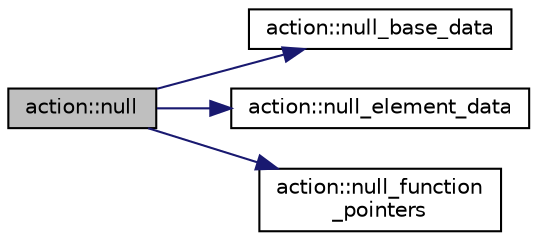 digraph "action::null"
{
  edge [fontname="Helvetica",fontsize="10",labelfontname="Helvetica",labelfontsize="10"];
  node [fontname="Helvetica",fontsize="10",shape=record];
  rankdir="LR";
  Node31668 [label="action::null",height=0.2,width=0.4,color="black", fillcolor="grey75", style="filled", fontcolor="black"];
  Node31668 -> Node31669 [color="midnightblue",fontsize="10",style="solid",fontname="Helvetica"];
  Node31669 [label="action::null_base_data",height=0.2,width=0.4,color="black", fillcolor="white", style="filled",URL="$d2/d86/classaction.html#a09d62a3dd408d1c0704b380b26f72fb0"];
  Node31668 -> Node31670 [color="midnightblue",fontsize="10",style="solid",fontname="Helvetica"];
  Node31670 [label="action::null_element_data",height=0.2,width=0.4,color="black", fillcolor="white", style="filled",URL="$d2/d86/classaction.html#a90cd98bea15f55a3c25cb9c6b68685df"];
  Node31668 -> Node31671 [color="midnightblue",fontsize="10",style="solid",fontname="Helvetica"];
  Node31671 [label="action::null_function\l_pointers",height=0.2,width=0.4,color="black", fillcolor="white", style="filled",URL="$d2/d86/classaction.html#a1359d74a665e82a098fba5c1c1249dde"];
}
